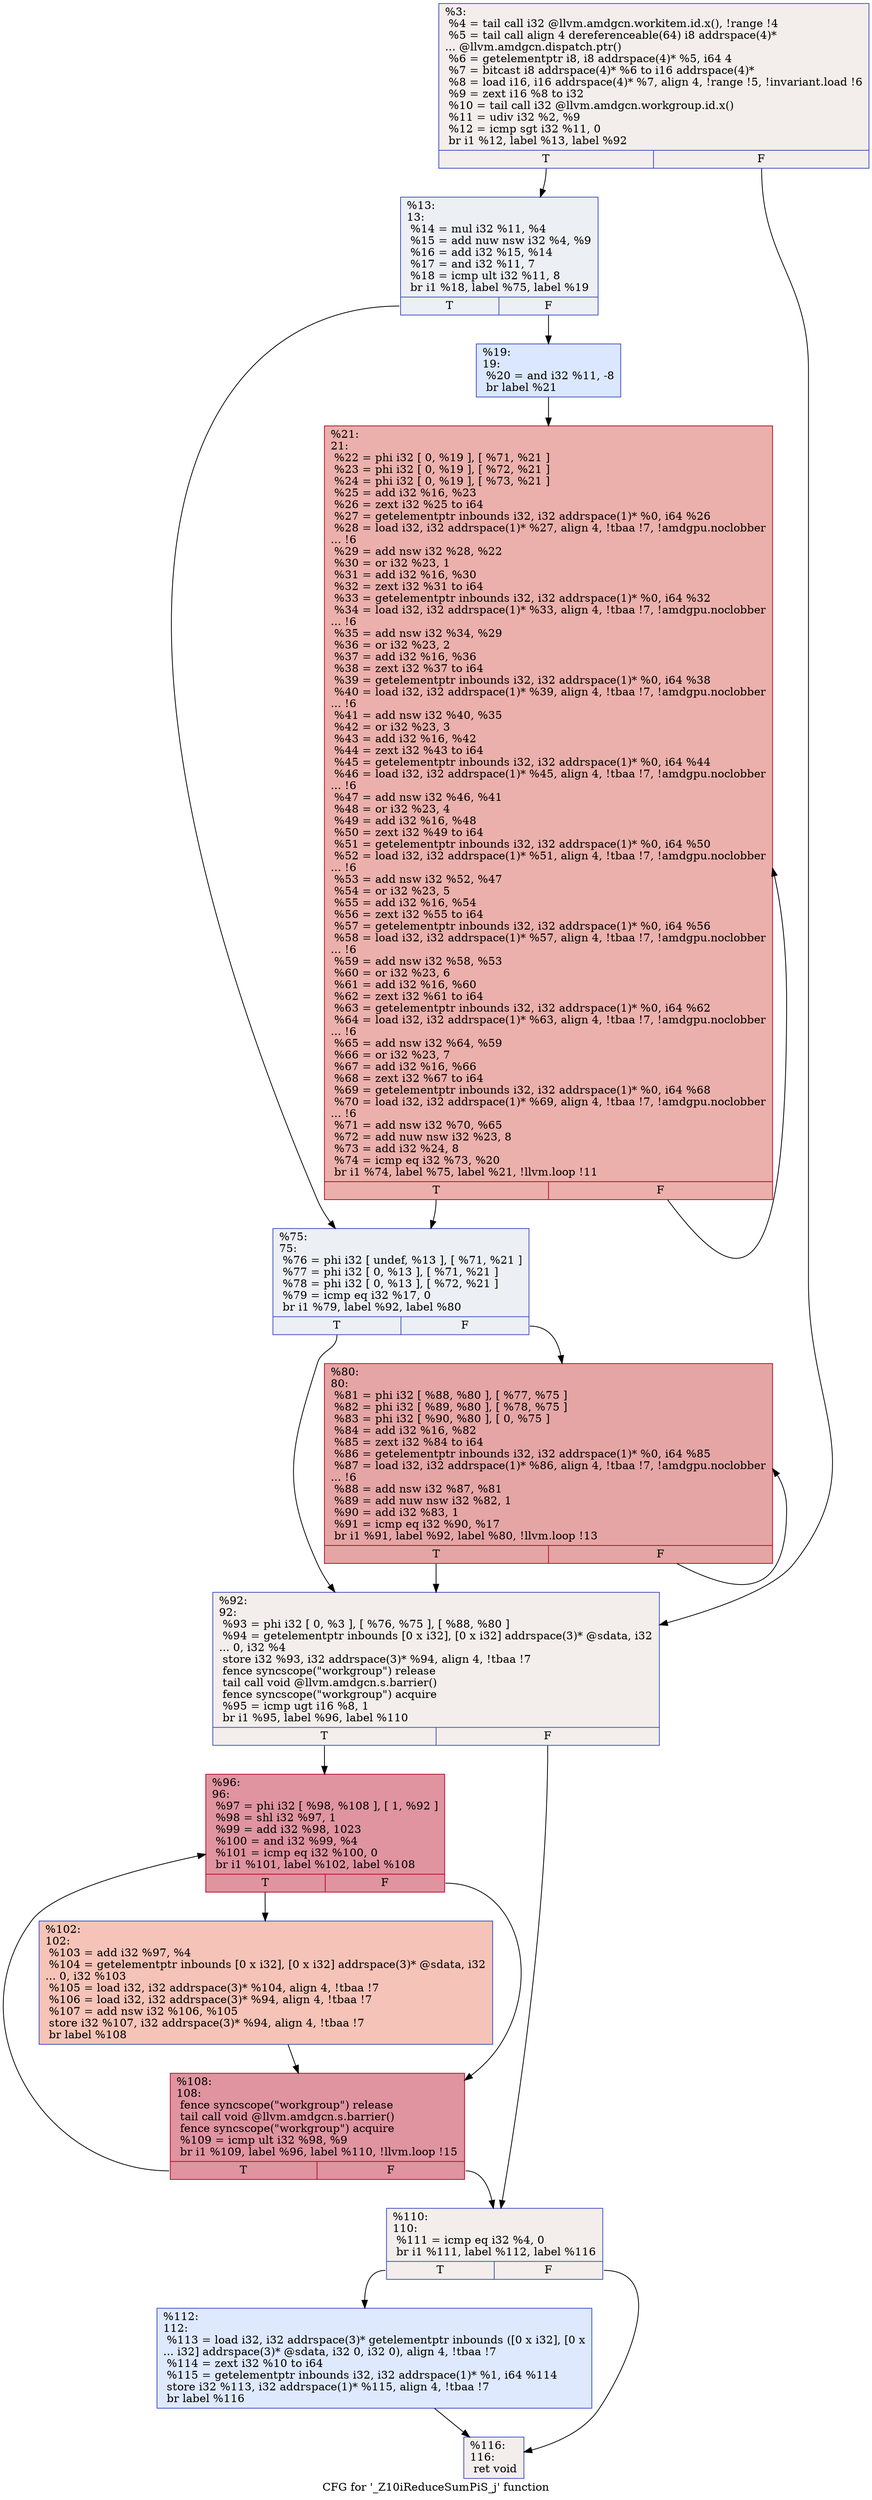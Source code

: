 digraph "CFG for '_Z10iReduceSumPiS_j' function" {
	label="CFG for '_Z10iReduceSumPiS_j' function";

	Node0x4b0ab70 [shape=record,color="#3d50c3ff", style=filled, fillcolor="#e5d8d170",label="{%3:\l  %4 = tail call i32 @llvm.amdgcn.workitem.id.x(), !range !4\l  %5 = tail call align 4 dereferenceable(64) i8 addrspace(4)*\l... @llvm.amdgcn.dispatch.ptr()\l  %6 = getelementptr i8, i8 addrspace(4)* %5, i64 4\l  %7 = bitcast i8 addrspace(4)* %6 to i16 addrspace(4)*\l  %8 = load i16, i16 addrspace(4)* %7, align 4, !range !5, !invariant.load !6\l  %9 = zext i16 %8 to i32\l  %10 = tail call i32 @llvm.amdgcn.workgroup.id.x()\l  %11 = udiv i32 %2, %9\l  %12 = icmp sgt i32 %11, 0\l  br i1 %12, label %13, label %92\l|{<s0>T|<s1>F}}"];
	Node0x4b0ab70:s0 -> Node0x4b0c9b0;
	Node0x4b0ab70:s1 -> Node0x4b0ca40;
	Node0x4b0c9b0 [shape=record,color="#3d50c3ff", style=filled, fillcolor="#d4dbe670",label="{%13:\l13:                                               \l  %14 = mul i32 %11, %4\l  %15 = add nuw nsw i32 %4, %9\l  %16 = add i32 %15, %14\l  %17 = and i32 %11, 7\l  %18 = icmp ult i32 %11, 8\l  br i1 %18, label %75, label %19\l|{<s0>T|<s1>F}}"];
	Node0x4b0c9b0:s0 -> Node0x4b0cf60;
	Node0x4b0c9b0:s1 -> Node0x4b0cfb0;
	Node0x4b0cfb0 [shape=record,color="#3d50c3ff", style=filled, fillcolor="#aec9fc70",label="{%19:\l19:                                               \l  %20 = and i32 %11, -8\l  br label %21\l}"];
	Node0x4b0cfb0 -> Node0x4b0d180;
	Node0x4b0d180 [shape=record,color="#b70d28ff", style=filled, fillcolor="#d24b4070",label="{%21:\l21:                                               \l  %22 = phi i32 [ 0, %19 ], [ %71, %21 ]\l  %23 = phi i32 [ 0, %19 ], [ %72, %21 ]\l  %24 = phi i32 [ 0, %19 ], [ %73, %21 ]\l  %25 = add i32 %16, %23\l  %26 = zext i32 %25 to i64\l  %27 = getelementptr inbounds i32, i32 addrspace(1)* %0, i64 %26\l  %28 = load i32, i32 addrspace(1)* %27, align 4, !tbaa !7, !amdgpu.noclobber\l... !6\l  %29 = add nsw i32 %28, %22\l  %30 = or i32 %23, 1\l  %31 = add i32 %16, %30\l  %32 = zext i32 %31 to i64\l  %33 = getelementptr inbounds i32, i32 addrspace(1)* %0, i64 %32\l  %34 = load i32, i32 addrspace(1)* %33, align 4, !tbaa !7, !amdgpu.noclobber\l... !6\l  %35 = add nsw i32 %34, %29\l  %36 = or i32 %23, 2\l  %37 = add i32 %16, %36\l  %38 = zext i32 %37 to i64\l  %39 = getelementptr inbounds i32, i32 addrspace(1)* %0, i64 %38\l  %40 = load i32, i32 addrspace(1)* %39, align 4, !tbaa !7, !amdgpu.noclobber\l... !6\l  %41 = add nsw i32 %40, %35\l  %42 = or i32 %23, 3\l  %43 = add i32 %16, %42\l  %44 = zext i32 %43 to i64\l  %45 = getelementptr inbounds i32, i32 addrspace(1)* %0, i64 %44\l  %46 = load i32, i32 addrspace(1)* %45, align 4, !tbaa !7, !amdgpu.noclobber\l... !6\l  %47 = add nsw i32 %46, %41\l  %48 = or i32 %23, 4\l  %49 = add i32 %16, %48\l  %50 = zext i32 %49 to i64\l  %51 = getelementptr inbounds i32, i32 addrspace(1)* %0, i64 %50\l  %52 = load i32, i32 addrspace(1)* %51, align 4, !tbaa !7, !amdgpu.noclobber\l... !6\l  %53 = add nsw i32 %52, %47\l  %54 = or i32 %23, 5\l  %55 = add i32 %16, %54\l  %56 = zext i32 %55 to i64\l  %57 = getelementptr inbounds i32, i32 addrspace(1)* %0, i64 %56\l  %58 = load i32, i32 addrspace(1)* %57, align 4, !tbaa !7, !amdgpu.noclobber\l... !6\l  %59 = add nsw i32 %58, %53\l  %60 = or i32 %23, 6\l  %61 = add i32 %16, %60\l  %62 = zext i32 %61 to i64\l  %63 = getelementptr inbounds i32, i32 addrspace(1)* %0, i64 %62\l  %64 = load i32, i32 addrspace(1)* %63, align 4, !tbaa !7, !amdgpu.noclobber\l... !6\l  %65 = add nsw i32 %64, %59\l  %66 = or i32 %23, 7\l  %67 = add i32 %16, %66\l  %68 = zext i32 %67 to i64\l  %69 = getelementptr inbounds i32, i32 addrspace(1)* %0, i64 %68\l  %70 = load i32, i32 addrspace(1)* %69, align 4, !tbaa !7, !amdgpu.noclobber\l... !6\l  %71 = add nsw i32 %70, %65\l  %72 = add nuw nsw i32 %23, 8\l  %73 = add i32 %24, 8\l  %74 = icmp eq i32 %73, %20\l  br i1 %74, label %75, label %21, !llvm.loop !11\l|{<s0>T|<s1>F}}"];
	Node0x4b0d180:s0 -> Node0x4b0cf60;
	Node0x4b0d180:s1 -> Node0x4b0d180;
	Node0x4b0cf60 [shape=record,color="#3d50c3ff", style=filled, fillcolor="#d4dbe670",label="{%75:\l75:                                               \l  %76 = phi i32 [ undef, %13 ], [ %71, %21 ]\l  %77 = phi i32 [ 0, %13 ], [ %71, %21 ]\l  %78 = phi i32 [ 0, %13 ], [ %72, %21 ]\l  %79 = icmp eq i32 %17, 0\l  br i1 %79, label %92, label %80\l|{<s0>T|<s1>F}}"];
	Node0x4b0cf60:s0 -> Node0x4b0ca40;
	Node0x4b0cf60:s1 -> Node0x4b10c20;
	Node0x4b10c20 [shape=record,color="#b70d28ff", style=filled, fillcolor="#c5333470",label="{%80:\l80:                                               \l  %81 = phi i32 [ %88, %80 ], [ %77, %75 ]\l  %82 = phi i32 [ %89, %80 ], [ %78, %75 ]\l  %83 = phi i32 [ %90, %80 ], [ 0, %75 ]\l  %84 = add i32 %16, %82\l  %85 = zext i32 %84 to i64\l  %86 = getelementptr inbounds i32, i32 addrspace(1)* %0, i64 %85\l  %87 = load i32, i32 addrspace(1)* %86, align 4, !tbaa !7, !amdgpu.noclobber\l... !6\l  %88 = add nsw i32 %87, %81\l  %89 = add nuw nsw i32 %82, 1\l  %90 = add i32 %83, 1\l  %91 = icmp eq i32 %90, %17\l  br i1 %91, label %92, label %80, !llvm.loop !13\l|{<s0>T|<s1>F}}"];
	Node0x4b10c20:s0 -> Node0x4b0ca40;
	Node0x4b10c20:s1 -> Node0x4b10c20;
	Node0x4b0ca40 [shape=record,color="#3d50c3ff", style=filled, fillcolor="#e5d8d170",label="{%92:\l92:                                               \l  %93 = phi i32 [ 0, %3 ], [ %76, %75 ], [ %88, %80 ]\l  %94 = getelementptr inbounds [0 x i32], [0 x i32] addrspace(3)* @sdata, i32\l... 0, i32 %4\l  store i32 %93, i32 addrspace(3)* %94, align 4, !tbaa !7\l  fence syncscope(\"workgroup\") release\l  tail call void @llvm.amdgcn.s.barrier()\l  fence syncscope(\"workgroup\") acquire\l  %95 = icmp ugt i16 %8, 1\l  br i1 %95, label %96, label %110\l|{<s0>T|<s1>F}}"];
	Node0x4b0ca40:s0 -> Node0x4b11a70;
	Node0x4b0ca40:s1 -> Node0x4b11ac0;
	Node0x4b11a70 [shape=record,color="#b70d28ff", style=filled, fillcolor="#b70d2870",label="{%96:\l96:                                               \l  %97 = phi i32 [ %98, %108 ], [ 1, %92 ]\l  %98 = shl i32 %97, 1\l  %99 = add i32 %98, 1023\l  %100 = and i32 %99, %4\l  %101 = icmp eq i32 %100, 0\l  br i1 %101, label %102, label %108\l|{<s0>T|<s1>F}}"];
	Node0x4b11a70:s0 -> Node0x4b11fb0;
	Node0x4b11a70:s1 -> Node0x4b11c30;
	Node0x4b11fb0 [shape=record,color="#3d50c3ff", style=filled, fillcolor="#e8765c70",label="{%102:\l102:                                              \l  %103 = add i32 %97, %4\l  %104 = getelementptr inbounds [0 x i32], [0 x i32] addrspace(3)* @sdata, i32\l... 0, i32 %103\l  %105 = load i32, i32 addrspace(3)* %104, align 4, !tbaa !7\l  %106 = load i32, i32 addrspace(3)* %94, align 4, !tbaa !7\l  %107 = add nsw i32 %106, %105\l  store i32 %107, i32 addrspace(3)* %94, align 4, !tbaa !7\l  br label %108\l}"];
	Node0x4b11fb0 -> Node0x4b11c30;
	Node0x4b11c30 [shape=record,color="#b70d28ff", style=filled, fillcolor="#b70d2870",label="{%108:\l108:                                              \l  fence syncscope(\"workgroup\") release\l  tail call void @llvm.amdgcn.s.barrier()\l  fence syncscope(\"workgroup\") acquire\l  %109 = icmp ult i32 %98, %9\l  br i1 %109, label %96, label %110, !llvm.loop !15\l|{<s0>T|<s1>F}}"];
	Node0x4b11c30:s0 -> Node0x4b11a70;
	Node0x4b11c30:s1 -> Node0x4b11ac0;
	Node0x4b11ac0 [shape=record,color="#3d50c3ff", style=filled, fillcolor="#e5d8d170",label="{%110:\l110:                                              \l  %111 = icmp eq i32 %4, 0\l  br i1 %111, label %112, label %116\l|{<s0>T|<s1>F}}"];
	Node0x4b11ac0:s0 -> Node0x4b128e0;
	Node0x4b11ac0:s1 -> Node0x4b12930;
	Node0x4b128e0 [shape=record,color="#3d50c3ff", style=filled, fillcolor="#b5cdfa70",label="{%112:\l112:                                              \l  %113 = load i32, i32 addrspace(3)* getelementptr inbounds ([0 x i32], [0 x\l... i32] addrspace(3)* @sdata, i32 0, i32 0), align 4, !tbaa !7\l  %114 = zext i32 %10 to i64\l  %115 = getelementptr inbounds i32, i32 addrspace(1)* %1, i64 %114\l  store i32 %113, i32 addrspace(1)* %115, align 4, !tbaa !7\l  br label %116\l}"];
	Node0x4b128e0 -> Node0x4b12930;
	Node0x4b12930 [shape=record,color="#3d50c3ff", style=filled, fillcolor="#e5d8d170",label="{%116:\l116:                                              \l  ret void\l}"];
}

